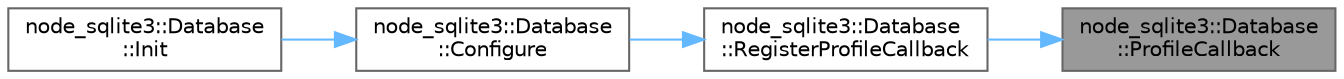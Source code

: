 digraph "node_sqlite3::Database::ProfileCallback"
{
 // LATEX_PDF_SIZE
  bgcolor="transparent";
  edge [fontname=Helvetica,fontsize=10,labelfontname=Helvetica,labelfontsize=10];
  node [fontname=Helvetica,fontsize=10,shape=box,height=0.2,width=0.4];
  rankdir="RL";
  Node1 [id="Node000001",label="node_sqlite3::Database\l::ProfileCallback",height=0.2,width=0.4,color="gray40", fillcolor="grey60", style="filled", fontcolor="black",tooltip=" "];
  Node1 -> Node2 [id="edge7_Node000001_Node000002",dir="back",color="steelblue1",style="solid",tooltip=" "];
  Node2 [id="Node000002",label="node_sqlite3::Database\l::RegisterProfileCallback",height=0.2,width=0.4,color="grey40", fillcolor="white", style="filled",URL="$classnode__sqlite3_1_1_database.html#ac8d25a1ca604819f56a8f556dfb33e82",tooltip=" "];
  Node2 -> Node3 [id="edge8_Node000002_Node000003",dir="back",color="steelblue1",style="solid",tooltip=" "];
  Node3 [id="Node000003",label="node_sqlite3::Database\l::Configure",height=0.2,width=0.4,color="grey40", fillcolor="white", style="filled",URL="$classnode__sqlite3_1_1_database.html#a372193fc006b0ee71755c20d67e456fb",tooltip=" "];
  Node3 -> Node4 [id="edge9_Node000003_Node000004",dir="back",color="steelblue1",style="solid",tooltip=" "];
  Node4 [id="Node000004",label="node_sqlite3::Database\l::Init",height=0.2,width=0.4,color="grey40", fillcolor="white", style="filled",URL="$classnode__sqlite3_1_1_database.html#a74347e00418fa1cfcb9e18c694c7a612",tooltip=" "];
}
